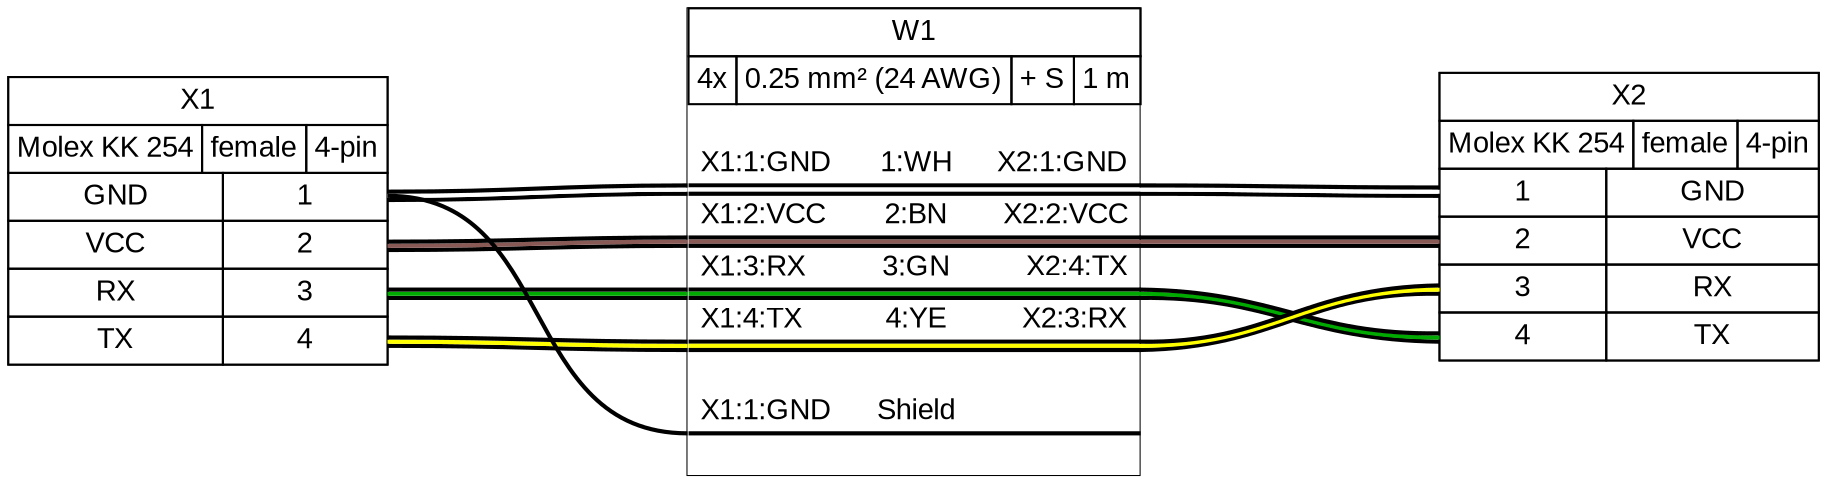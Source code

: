 graph {
// Graph generated by WireViz 0.5-dev+refactor
// https://github.com/wireviz/WireViz
	graph [bgcolor="#FFFFFF" fontname=arial nodesep=0.33 rankdir=LR ranksep=2]
	node [fillcolor="#FFFFFF" fontname=arial height=0 margin=0 shape=none style=filled width=0]
	edge [fontname=arial style=bold]
	X1 [label=<
<table border="0" cellspacing="0" cellpadding="0" bgcolor="#FFFFFF">
 <tr>
  <td>
   <table border="0" cellborder="1" cellpadding="3" cellspacing="0">
    <tr>
     <td>X1</td>
    </tr>
   </table>
  </td>
 </tr>
 <tr>
  <td>
   <table border="0" cellborder="1" cellpadding="3" cellspacing="0">
    <tr>
     <td>Molex KK 254</td>
     <td>female</td>
     <td>4-pin</td>
    </tr>
   </table>
  </td>
 </tr>
 <tr>
  <td>
   <table border="0" cellborder="1" cellpadding="3" cellspacing="0">
    <tr>
     <td>GND</td>
     <td port="p1r">1</td>
    </tr>
    <tr>
     <td>VCC</td>
     <td port="p2r">2</td>
    </tr>
    <tr>
     <td>RX</td>
     <td port="p3r">3</td>
    </tr>
    <tr>
     <td>TX</td>
     <td port="p4r">4</td>
    </tr>
   </table>
  </td>
 </tr>
</table>
> shape=box style=filled]
	X2 [label=<
<table border="0" cellspacing="0" cellpadding="0" bgcolor="#FFFFFF">
 <tr>
  <td>
   <table border="0" cellborder="1" cellpadding="3" cellspacing="0">
    <tr>
     <td>X2</td>
    </tr>
   </table>
  </td>
 </tr>
 <tr>
  <td>
   <table border="0" cellborder="1" cellpadding="3" cellspacing="0">
    <tr>
     <td>Molex KK 254</td>
     <td>female</td>
     <td>4-pin</td>
    </tr>
   </table>
  </td>
 </tr>
 <tr>
  <td>
   <table border="0" cellborder="1" cellpadding="3" cellspacing="0">
    <tr>
     <td port="p1l">1</td>
     <td>GND</td>
    </tr>
    <tr>
     <td port="p2l">2</td>
     <td>VCC</td>
    </tr>
    <tr>
     <td port="p3l">3</td>
     <td>RX</td>
    </tr>
    <tr>
     <td port="p4l">4</td>
     <td>TX</td>
    </tr>
   </table>
  </td>
 </tr>
</table>
> shape=box style=filled]
	W1 [label=<
<table border="0" cellspacing="0" cellpadding="0" bgcolor="#FFFFFF">
 <tr>
  <td>
   <table border="0" cellborder="1" cellpadding="3" cellspacing="0">
    <tr>
     <td>W1</td>
    </tr>
   </table>
  </td>
 </tr>
 <tr>
  <td>
   <table border="0" cellborder="1" cellpadding="3" cellspacing="0">
    <tr>
     <td>4x</td>
     <td>0.25 mm² (24 AWG)</td>
     <td>+ S</td>
     <td>1 m</td>
    </tr>
   </table>
  </td>
 </tr>
 <tr>
  <td>
   <table border="0" cellborder="0" cellspacing="0">
    <tr>
     <td>&nbsp;</td>
    </tr>
    <tr>
     <td align="left"> X1:1:GND</td>
     <td> </td>
     <td>1:WH</td>
     <td> </td>
     <td align="right">X2:1:GND </td>
    </tr>
    <tr>
     <td border="0" cellspacing="0" cellpadding="0" colspan="5" height="6" port="w1">
      <table border="0" cellborder="0" cellspacing="0">
       <tr>
        <td bgcolor="#000000" border="0" cellpadding="0" colspan="5" height="2"></td>
       </tr>
       <tr>
        <td bgcolor="#FFFFFF" border="0" cellpadding="0" colspan="5" height="2"></td>
       </tr>
       <tr>
        <td bgcolor="#000000" border="0" cellpadding="0" colspan="5" height="2"></td>
       </tr>
      </table>
     </td>
    </tr>
    <tr>
     <td align="left"> X1:2:VCC</td>
     <td> </td>
     <td>2:BN</td>
     <td> </td>
     <td align="right">X2:2:VCC </td>
    </tr>
    <tr>
     <td border="0" cellspacing="0" cellpadding="0" colspan="5" height="6" port="w2">
      <table border="0" cellborder="0" cellspacing="0">
       <tr>
        <td bgcolor="#000000" border="0" cellpadding="0" colspan="5" height="2"></td>
       </tr>
       <tr>
        <td bgcolor="#895956" border="0" cellpadding="0" colspan="5" height="2"></td>
       </tr>
       <tr>
        <td bgcolor="#000000" border="0" cellpadding="0" colspan="5" height="2"></td>
       </tr>
      </table>
     </td>
    </tr>
    <tr>
     <td align="left"> X1:3:RX</td>
     <td> </td>
     <td>3:GN</td>
     <td> </td>
     <td align="right">X2:4:TX </td>
    </tr>
    <tr>
     <td border="0" cellspacing="0" cellpadding="0" colspan="5" height="6" port="w3">
      <table border="0" cellborder="0" cellspacing="0">
       <tr>
        <td bgcolor="#000000" border="0" cellpadding="0" colspan="5" height="2"></td>
       </tr>
       <tr>
        <td bgcolor="#00AA00" border="0" cellpadding="0" colspan="5" height="2"></td>
       </tr>
       <tr>
        <td bgcolor="#000000" border="0" cellpadding="0" colspan="5" height="2"></td>
       </tr>
      </table>
     </td>
    </tr>
    <tr>
     <td align="left"> X1:4:TX</td>
     <td> </td>
     <td>4:YE</td>
     <td> </td>
     <td align="right">X2:3:RX </td>
    </tr>
    <tr>
     <td border="0" cellspacing="0" cellpadding="0" colspan="5" height="6" port="w4">
      <table border="0" cellborder="0" cellspacing="0">
       <tr>
        <td bgcolor="#000000" border="0" cellpadding="0" colspan="5" height="2"></td>
       </tr>
       <tr>
        <td bgcolor="#FFFF00" border="0" cellpadding="0" colspan="5" height="2"></td>
       </tr>
       <tr>
        <td bgcolor="#000000" border="0" cellpadding="0" colspan="5" height="2"></td>
       </tr>
      </table>
     </td>
    </tr>
    <tr>
     <td>&nbsp;</td>
    </tr>
    <tr>
     <td align="left"> X1:1:GND</td>
     <td> </td>
     <td>Shield</td>
     <td> </td>
     <td align="right"> </td>
    </tr>
    <tr>
     <td border="0" cellspacing="0" cellpadding="0" colspan="5" height="2" port="w5">
      <table border="0" cellborder="0" cellspacing="0">
       <tr>
        <td bgcolor="#000000" border="0" cellpadding="0" colspan="5" height="2"></td>
       </tr>
      </table>
     </td>
    </tr>
    <tr>
     <td>&nbsp;</td>
    </tr>
   </table>
  </td>
 </tr>
</table>
> shape=box style=filled]
	edge [color="#000000:#FFFFFF:#000000"]
	X1:p1r:e -- W1:w1:w
	W1:w1:e -- X2:p1l:w
	edge [color="#000000:#895956:#000000"]
	X1:p2r:e -- W1:w2:w
	W1:w2:e -- X2:p2l:w
	edge [color="#000000:#00AA00:#000000"]
	X1:p3r:e -- W1:w3:w
	W1:w3:e -- X2:p4l:w
	edge [color="#000000:#FFFF00:#000000"]
	X1:p4r:e -- W1:w4:w
	W1:w4:e -- X2:p3l:w
	edge [color="#000000"]
	X1:p1r:e -- W1:w5:w
}
